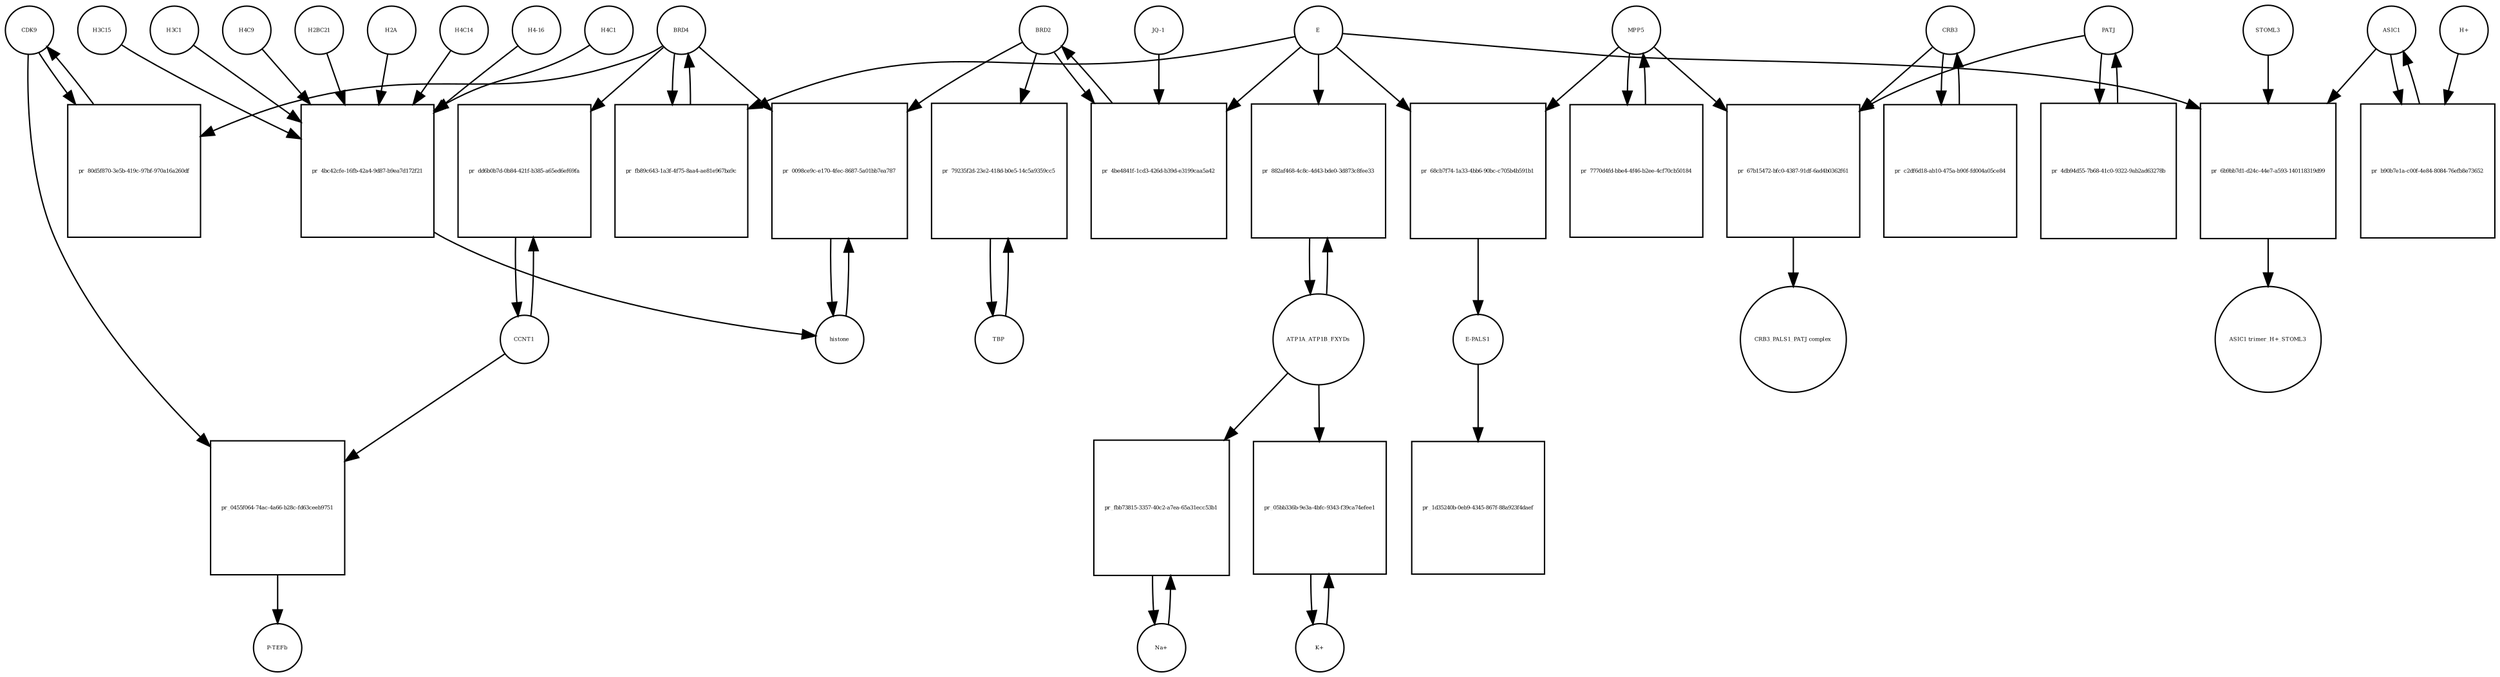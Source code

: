 strict digraph  {
CDK9 [annotation="", bipartite=0, cls=macromolecule, fontsize=4, label=CDK9, shape=circle];
"pr_80d5f870-3e5b-419c-97bf-970a16a260df" [annotation="", bipartite=1, cls=process, fontsize=4, label="pr_80d5f870-3e5b-419c-97bf-970a16a260df", shape=square];
BRD4 [annotation="", bipartite=0, cls=macromolecule, fontsize=4, label=BRD4, shape=circle];
CCNT1 [annotation="", bipartite=0, cls=macromolecule, fontsize=4, label=CCNT1, shape=circle];
"pr_dd6b0b7d-0b84-421f-b385-a65ed6ef69fa" [annotation="", bipartite=1, cls=process, fontsize=4, label="pr_dd6b0b7d-0b84-421f-b385-a65ed6ef69fa", shape=square];
histone [annotation="", bipartite=0, cls=complex, fontsize=4, label=histone, shape=circle];
"pr_0098ce9c-e170-4fec-8687-5a01bb7ea787" [annotation="", bipartite=1, cls=process, fontsize=4, label="pr_0098ce9c-e170-4fec-8687-5a01bb7ea787", shape=square];
BRD2 [annotation="", bipartite=0, cls=macromolecule, fontsize=4, label=BRD2, shape=circle];
"pr_fb89c643-1a3f-4f75-8aa4-ae81e967ba9c" [annotation="", bipartite=1, cls=process, fontsize=4, label="pr_fb89c643-1a3f-4f75-8aa4-ae81e967ba9c", shape=square];
E [annotation=urn_miriam_ncbiprotein_BCD58755, bipartite=0, cls=macromolecule, fontsize=4, label=E, shape=circle];
H4C14 [annotation="", bipartite=0, cls=macromolecule, fontsize=4, label=H4C14, shape=circle];
"pr_4bc42cfe-16fb-42a4-9d87-b9ea7d172f21" [annotation="", bipartite=1, cls=process, fontsize=4, label="pr_4bc42cfe-16fb-42a4-9d87-b9ea7d172f21", shape=square];
"H4-16" [annotation="", bipartite=0, cls=macromolecule, fontsize=4, label="H4-16", shape=circle];
H4C1 [annotation="", bipartite=0, cls=macromolecule, fontsize=4, label=H4C1, shape=circle];
H3C15 [annotation="", bipartite=0, cls=macromolecule, fontsize=4, label=H3C15, shape=circle];
H3C1 [annotation="", bipartite=0, cls=macromolecule, fontsize=4, label=H3C1, shape=circle];
H4C9 [annotation="", bipartite=0, cls=macromolecule, fontsize=4, label=H4C9, shape=circle];
H2BC21 [annotation="", bipartite=0, cls=macromolecule, fontsize=4, label=H2BC21, shape=circle];
H2A [annotation=urn_miriam_interpro_IPR002119, bipartite=0, cls=macromolecule, fontsize=4, label=H2A, shape=circle];
"pr_4be4841f-1cd3-426d-b39d-e3199caa5a42" [annotation="", bipartite=1, cls=process, fontsize=4, label="pr_4be4841f-1cd3-426d-b39d-e3199caa5a42", shape=square];
"JQ-1" [annotation="urn_miriam_pubchem.compound_46907787", bipartite=0, cls="simple chemical", fontsize=4, label="JQ-1", shape=circle];
TBP [annotation="", bipartite=0, cls=macromolecule, fontsize=4, label=TBP, shape=circle];
"pr_79235f2d-23e2-418d-b0e5-14c5a9359cc5" [annotation="", bipartite=1, cls=process, fontsize=4, label="pr_79235f2d-23e2-418d-b0e5-14c5a9359cc5", shape=square];
"pr_68cb7f74-1a33-4bb6-90bc-c705b4b591b1" [annotation="", bipartite=1, cls=process, fontsize=4, label="pr_68cb7f74-1a33-4bb6-90bc-c705b4b591b1", shape=square];
MPP5 [annotation="", bipartite=0, cls=macromolecule, fontsize=4, label=MPP5, shape=circle];
"E-PALS1" [annotation="", bipartite=0, cls=complex, fontsize=4, label="E-PALS1", shape=circle];
"pr_1d35240b-0eb9-4345-867f-88a923f4daef" [annotation="", bipartite=1, cls=process, fontsize=4, label="pr_1d35240b-0eb9-4345-867f-88a923f4daef", shape=square];
"pr_7770d4fd-bbe4-4f46-b2ee-4cf70cb50184" [annotation="", bipartite=1, cls=process, fontsize=4, label="pr_7770d4fd-bbe4-4f46-b2ee-4cf70cb50184", shape=square];
CRB3 [annotation="", bipartite=0, cls=macromolecule, fontsize=4, label=CRB3, shape=circle];
"pr_c2df6d18-ab10-475a-b90f-fd004a05ce84" [annotation="", bipartite=1, cls=process, fontsize=4, label="pr_c2df6d18-ab10-475a-b90f-fd004a05ce84", shape=square];
PATJ [annotation="", bipartite=0, cls=macromolecule, fontsize=4, label=PATJ, shape=circle];
"pr_4db94d55-7b68-41c0-9322-9ab2ad63278b" [annotation="", bipartite=1, cls=process, fontsize=4, label="pr_4db94d55-7b68-41c0-9322-9ab2ad63278b", shape=square];
ATP1A_ATP1B_FXYDs [annotation="", bipartite=0, cls=complex, fontsize=4, label=ATP1A_ATP1B_FXYDs, shape=circle];
"pr_882af468-4c8c-4d43-bde0-3d873c8fee33" [annotation="", bipartite=1, cls=process, fontsize=4, label="pr_882af468-4c8c-4d43-bde0-3d873c8fee33", shape=square];
ASIC1 [annotation="", bipartite=0, cls="macromolecule multimer", fontsize=4, label=ASIC1, shape=circle];
"pr_b90b7e1a-c00f-4e84-8084-76efb8e73652" [annotation="", bipartite=1, cls=process, fontsize=4, label="pr_b90b7e1a-c00f-4e84-8084-76efb8e73652", shape=square];
"H+" [annotation="", bipartite=0, cls="simple chemical", fontsize=4, label="H+", shape=circle];
"pr_6b9bb7d1-d24c-44e7-a593-140118319d99" [annotation="", bipartite=1, cls=process, fontsize=4, label="pr_6b9bb7d1-d24c-44e7-a593-140118319d99", shape=square];
STOML3 [annotation="", bipartite=0, cls=macromolecule, fontsize=4, label=STOML3, shape=circle];
"ASIC1 trimer_H+_STOML3" [annotation="", bipartite=0, cls=complex, fontsize=4, label="ASIC1 trimer_H+_STOML3", shape=circle];
"K+" [annotation="", bipartite=0, cls="simple chemical", fontsize=4, label="K+", shape=circle];
"pr_05bb336b-9e3a-4bfc-9343-f39ca74efee1" [annotation="", bipartite=1, cls=process, fontsize=4, label="pr_05bb336b-9e3a-4bfc-9343-f39ca74efee1", shape=square];
"Na+" [annotation="", bipartite=0, cls="simple chemical", fontsize=4, label="Na+", shape=circle];
"pr_fbb73815-3357-40c2-a7ea-65a31ecc53b1" [annotation="", bipartite=1, cls=process, fontsize=4, label="pr_fbb73815-3357-40c2-a7ea-65a31ecc53b1", shape=square];
"pr_0455f064-74ac-4a66-b28c-fd63ceeb9751" [annotation="", bipartite=1, cls=process, fontsize=4, label="pr_0455f064-74ac-4a66-b28c-fd63ceeb9751", shape=square];
"P-TEFb" [annotation="", bipartite=0, cls=complex, fontsize=4, label="P-TEFb", shape=circle];
"pr_67b15472-bfc0-4387-91df-6ad4b0362f61" [annotation="", bipartite=1, cls=process, fontsize=4, label="pr_67b15472-bfc0-4387-91df-6ad4b0362f61", shape=square];
"CRB3_PALS1_PATJ complex" [annotation="", bipartite=0, cls=complex, fontsize=4, label="CRB3_PALS1_PATJ complex", shape=circle];
CDK9 -> "pr_80d5f870-3e5b-419c-97bf-970a16a260df"  [annotation="", interaction_type=consumption];
CDK9 -> "pr_0455f064-74ac-4a66-b28c-fd63ceeb9751"  [annotation="", interaction_type=consumption];
"pr_80d5f870-3e5b-419c-97bf-970a16a260df" -> CDK9  [annotation="", interaction_type=production];
BRD4 -> "pr_80d5f870-3e5b-419c-97bf-970a16a260df"  [annotation="urn_miriam_doi_10.18632%2Foncotarget.18583|urn_miriam_doi_10.1016%2Fj.molcel.2005.06.027", interaction_type=catalysis];
BRD4 -> "pr_dd6b0b7d-0b84-421f-b385-a65ed6ef69fa"  [annotation="urn_miriam_doi_10.1016%2Fj.molcel.2005.06.027", interaction_type=catalysis];
BRD4 -> "pr_0098ce9c-e170-4fec-8687-5a01bb7ea787"  [annotation="urn_miriam_doi_10.1038%2Fnsmb.3228.|urn_miriam_doi_10.1016%2Fj.molcel.2008.01.018", interaction_type=catalysis];
BRD4 -> "pr_fb89c643-1a3f-4f75-8aa4-ae81e967ba9c"  [annotation="", interaction_type=consumption];
CCNT1 -> "pr_dd6b0b7d-0b84-421f-b385-a65ed6ef69fa"  [annotation="", interaction_type=consumption];
CCNT1 -> "pr_0455f064-74ac-4a66-b28c-fd63ceeb9751"  [annotation="", interaction_type=consumption];
"pr_dd6b0b7d-0b84-421f-b385-a65ed6ef69fa" -> CCNT1  [annotation="", interaction_type=production];
histone -> "pr_0098ce9c-e170-4fec-8687-5a01bb7ea787"  [annotation="", interaction_type=consumption];
"pr_0098ce9c-e170-4fec-8687-5a01bb7ea787" -> histone  [annotation="", interaction_type=production];
BRD2 -> "pr_0098ce9c-e170-4fec-8687-5a01bb7ea787"  [annotation="urn_miriam_doi_10.1038%2Fnsmb.3228.|urn_miriam_doi_10.1016%2Fj.molcel.2008.01.018", interaction_type=catalysis];
BRD2 -> "pr_4be4841f-1cd3-426d-b39d-e3199caa5a42"  [annotation="", interaction_type=consumption];
BRD2 -> "pr_79235f2d-23e2-418d-b0e5-14c5a9359cc5"  [annotation="urn_miriam_doi_10.1007%2Fs11010-006-9223-6", interaction_type=catalysis];
"pr_fb89c643-1a3f-4f75-8aa4-ae81e967ba9c" -> BRD4  [annotation="", interaction_type=production];
E -> "pr_fb89c643-1a3f-4f75-8aa4-ae81e967ba9c"  [annotation="urn_miriam_doi_10.1038%2Fs41586-020-2286-9", interaction_type=inhibition];
E -> "pr_4be4841f-1cd3-426d-b39d-e3199caa5a42"  [annotation="urn_miriam_doi_10.1038%2Fs41586-020-2286-9|urn_miriam_doi_10.1080%2F15592294.2018.1469891", interaction_type=inhibition];
E -> "pr_68cb7f74-1a33-4bb6-90bc-c705b4b591b1"  [annotation="", interaction_type=consumption];
E -> "pr_882af468-4c8c-4d43-bde0-3d873c8fee33"  [annotation=urn_miriam_pubmed_21524776, interaction_type=inhibition];
E -> "pr_6b9bb7d1-d24c-44e7-a593-140118319d99"  [annotation=urn_miriam_pubmed_21524776, interaction_type=inhibition];
H4C14 -> "pr_4bc42cfe-16fb-42a4-9d87-b9ea7d172f21"  [annotation="", interaction_type=consumption];
"pr_4bc42cfe-16fb-42a4-9d87-b9ea7d172f21" -> histone  [annotation="", interaction_type=production];
"H4-16" -> "pr_4bc42cfe-16fb-42a4-9d87-b9ea7d172f21"  [annotation="", interaction_type=consumption];
H4C1 -> "pr_4bc42cfe-16fb-42a4-9d87-b9ea7d172f21"  [annotation="", interaction_type=consumption];
H3C15 -> "pr_4bc42cfe-16fb-42a4-9d87-b9ea7d172f21"  [annotation="", interaction_type=consumption];
H3C1 -> "pr_4bc42cfe-16fb-42a4-9d87-b9ea7d172f21"  [annotation="", interaction_type=consumption];
H4C9 -> "pr_4bc42cfe-16fb-42a4-9d87-b9ea7d172f21"  [annotation="", interaction_type=consumption];
H2BC21 -> "pr_4bc42cfe-16fb-42a4-9d87-b9ea7d172f21"  [annotation="", interaction_type=consumption];
H2A -> "pr_4bc42cfe-16fb-42a4-9d87-b9ea7d172f21"  [annotation="", interaction_type=consumption];
"pr_4be4841f-1cd3-426d-b39d-e3199caa5a42" -> BRD2  [annotation="", interaction_type=production];
"JQ-1" -> "pr_4be4841f-1cd3-426d-b39d-e3199caa5a42"  [annotation="urn_miriam_doi_10.1038%2Fs41586-020-2286-9|urn_miriam_doi_10.1080%2F15592294.2018.1469891", interaction_type=inhibition];
TBP -> "pr_79235f2d-23e2-418d-b0e5-14c5a9359cc5"  [annotation="", interaction_type=consumption];
"pr_79235f2d-23e2-418d-b0e5-14c5a9359cc5" -> TBP  [annotation="", interaction_type=production];
"pr_68cb7f74-1a33-4bb6-90bc-c705b4b591b1" -> "E-PALS1"  [annotation="", interaction_type=production];
MPP5 -> "pr_68cb7f74-1a33-4bb6-90bc-c705b4b591b1"  [annotation="", interaction_type=consumption];
MPP5 -> "pr_7770d4fd-bbe4-4f46-b2ee-4cf70cb50184"  [annotation="", interaction_type=consumption];
MPP5 -> "pr_67b15472-bfc0-4387-91df-6ad4b0362f61"  [annotation="", interaction_type=consumption];
"E-PALS1" -> "pr_1d35240b-0eb9-4345-867f-88a923f4daef"  [annotation="", interaction_type=consumption];
"pr_7770d4fd-bbe4-4f46-b2ee-4cf70cb50184" -> MPP5  [annotation="", interaction_type=production];
CRB3 -> "pr_c2df6d18-ab10-475a-b90f-fd004a05ce84"  [annotation="", interaction_type=consumption];
CRB3 -> "pr_67b15472-bfc0-4387-91df-6ad4b0362f61"  [annotation="", interaction_type=consumption];
"pr_c2df6d18-ab10-475a-b90f-fd004a05ce84" -> CRB3  [annotation="", interaction_type=production];
PATJ -> "pr_4db94d55-7b68-41c0-9322-9ab2ad63278b"  [annotation="", interaction_type=consumption];
PATJ -> "pr_67b15472-bfc0-4387-91df-6ad4b0362f61"  [annotation="", interaction_type=consumption];
"pr_4db94d55-7b68-41c0-9322-9ab2ad63278b" -> PATJ  [annotation="", interaction_type=production];
ATP1A_ATP1B_FXYDs -> "pr_882af468-4c8c-4d43-bde0-3d873c8fee33"  [annotation="", interaction_type=consumption];
ATP1A_ATP1B_FXYDs -> "pr_05bb336b-9e3a-4bfc-9343-f39ca74efee1"  [annotation=urn_miriam_pubmed_21524776, interaction_type="necessary stimulation"];
ATP1A_ATP1B_FXYDs -> "pr_fbb73815-3357-40c2-a7ea-65a31ecc53b1"  [annotation=urn_miriam_pubmed_21524776, interaction_type="necessary stimulation"];
"pr_882af468-4c8c-4d43-bde0-3d873c8fee33" -> ATP1A_ATP1B_FXYDs  [annotation="", interaction_type=production];
ASIC1 -> "pr_b90b7e1a-c00f-4e84-8084-76efb8e73652"  [annotation="", interaction_type=consumption];
ASIC1 -> "pr_6b9bb7d1-d24c-44e7-a593-140118319d99"  [annotation="", interaction_type=consumption];
"pr_b90b7e1a-c00f-4e84-8084-76efb8e73652" -> ASIC1  [annotation="", interaction_type=production];
"H+" -> "pr_b90b7e1a-c00f-4e84-8084-76efb8e73652"  [annotation="", interaction_type=consumption];
"pr_6b9bb7d1-d24c-44e7-a593-140118319d99" -> "ASIC1 trimer_H+_STOML3"  [annotation="", interaction_type=production];
STOML3 -> "pr_6b9bb7d1-d24c-44e7-a593-140118319d99"  [annotation="", interaction_type=consumption];
"K+" -> "pr_05bb336b-9e3a-4bfc-9343-f39ca74efee1"  [annotation="", interaction_type=consumption];
"pr_05bb336b-9e3a-4bfc-9343-f39ca74efee1" -> "K+"  [annotation="", interaction_type=production];
"Na+" -> "pr_fbb73815-3357-40c2-a7ea-65a31ecc53b1"  [annotation="", interaction_type=consumption];
"pr_fbb73815-3357-40c2-a7ea-65a31ecc53b1" -> "Na+"  [annotation="", interaction_type=production];
"pr_0455f064-74ac-4a66-b28c-fd63ceeb9751" -> "P-TEFb"  [annotation="", interaction_type=production];
"pr_67b15472-bfc0-4387-91df-6ad4b0362f61" -> "CRB3_PALS1_PATJ complex"  [annotation="", interaction_type=production];
}
